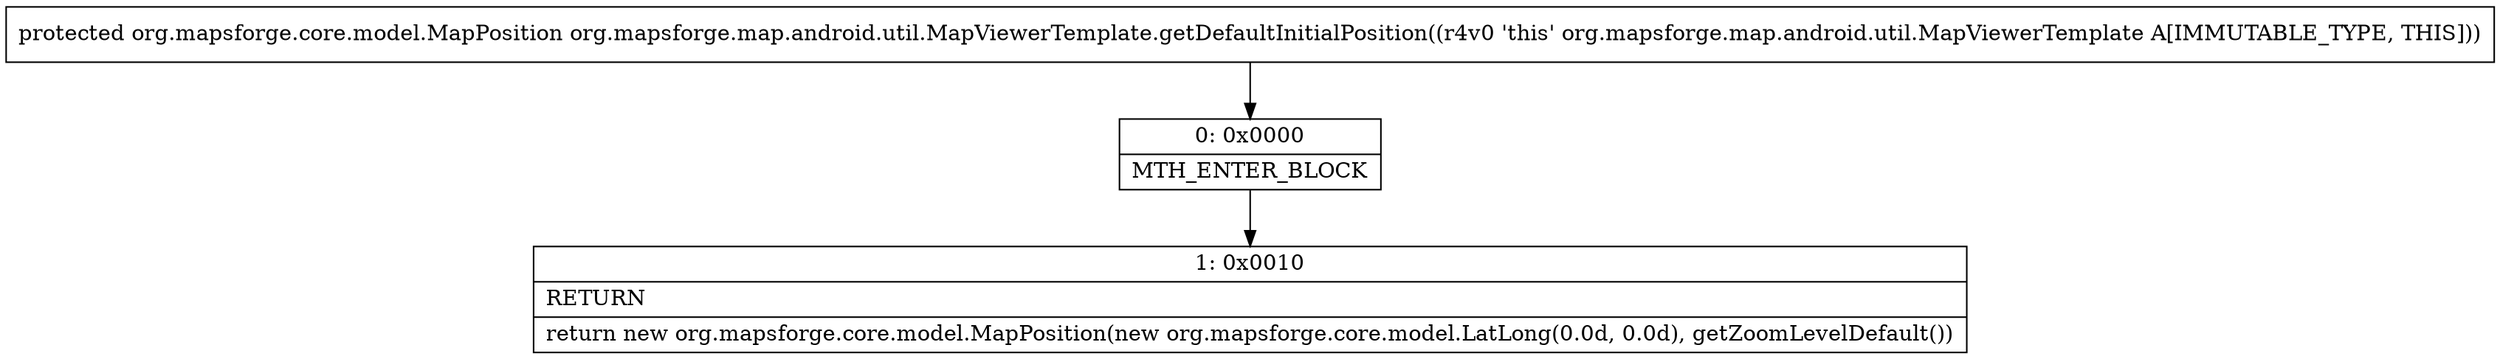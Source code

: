 digraph "CFG fororg.mapsforge.map.android.util.MapViewerTemplate.getDefaultInitialPosition()Lorg\/mapsforge\/core\/model\/MapPosition;" {
Node_0 [shape=record,label="{0\:\ 0x0000|MTH_ENTER_BLOCK\l}"];
Node_1 [shape=record,label="{1\:\ 0x0010|RETURN\l|return new org.mapsforge.core.model.MapPosition(new org.mapsforge.core.model.LatLong(0.0d, 0.0d), getZoomLevelDefault())\l}"];
MethodNode[shape=record,label="{protected org.mapsforge.core.model.MapPosition org.mapsforge.map.android.util.MapViewerTemplate.getDefaultInitialPosition((r4v0 'this' org.mapsforge.map.android.util.MapViewerTemplate A[IMMUTABLE_TYPE, THIS])) }"];
MethodNode -> Node_0;
Node_0 -> Node_1;
}

